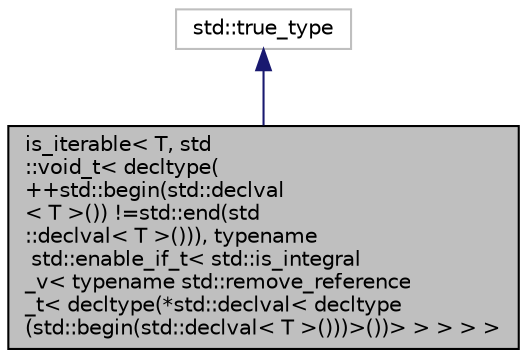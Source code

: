 digraph "is_iterable&lt; T, std::void_t&lt; decltype(++std::begin(std::declval&lt; T &gt;()) !=std::end(std::declval&lt; T &gt;())), typename std::enable_if_t&lt; std::is_integral_v&lt; typename std::remove_reference_t&lt; decltype(*std::declval&lt; decltype(std::begin(std::declval&lt; T &gt;()))&gt;())&gt; &gt; &gt; &gt; &gt;"
{
  edge [fontname="Helvetica",fontsize="10",labelfontname="Helvetica",labelfontsize="10"];
  node [fontname="Helvetica",fontsize="10",shape=record];
  Node2 [label="is_iterable\< T, std\l::void_t\< decltype(\l++std::begin(std::declval\l\< T \>()) !=std::end(std\l::declval\< T \>())), typename\l std::enable_if_t\< std::is_integral\l_v\< typename std::remove_reference\l_t\< decltype(*std::declval\< decltype\l(std::begin(std::declval\< T \>()))\>())\> \> \> \> \>",height=0.2,width=0.4,color="black", fillcolor="grey75", style="filled", fontcolor="black"];
  Node3 -> Node2 [dir="back",color="midnightblue",fontsize="10",style="solid",fontname="Helvetica"];
  Node3 [label="std::true_type",height=0.2,width=0.4,color="grey75", fillcolor="white", style="filled"];
}
